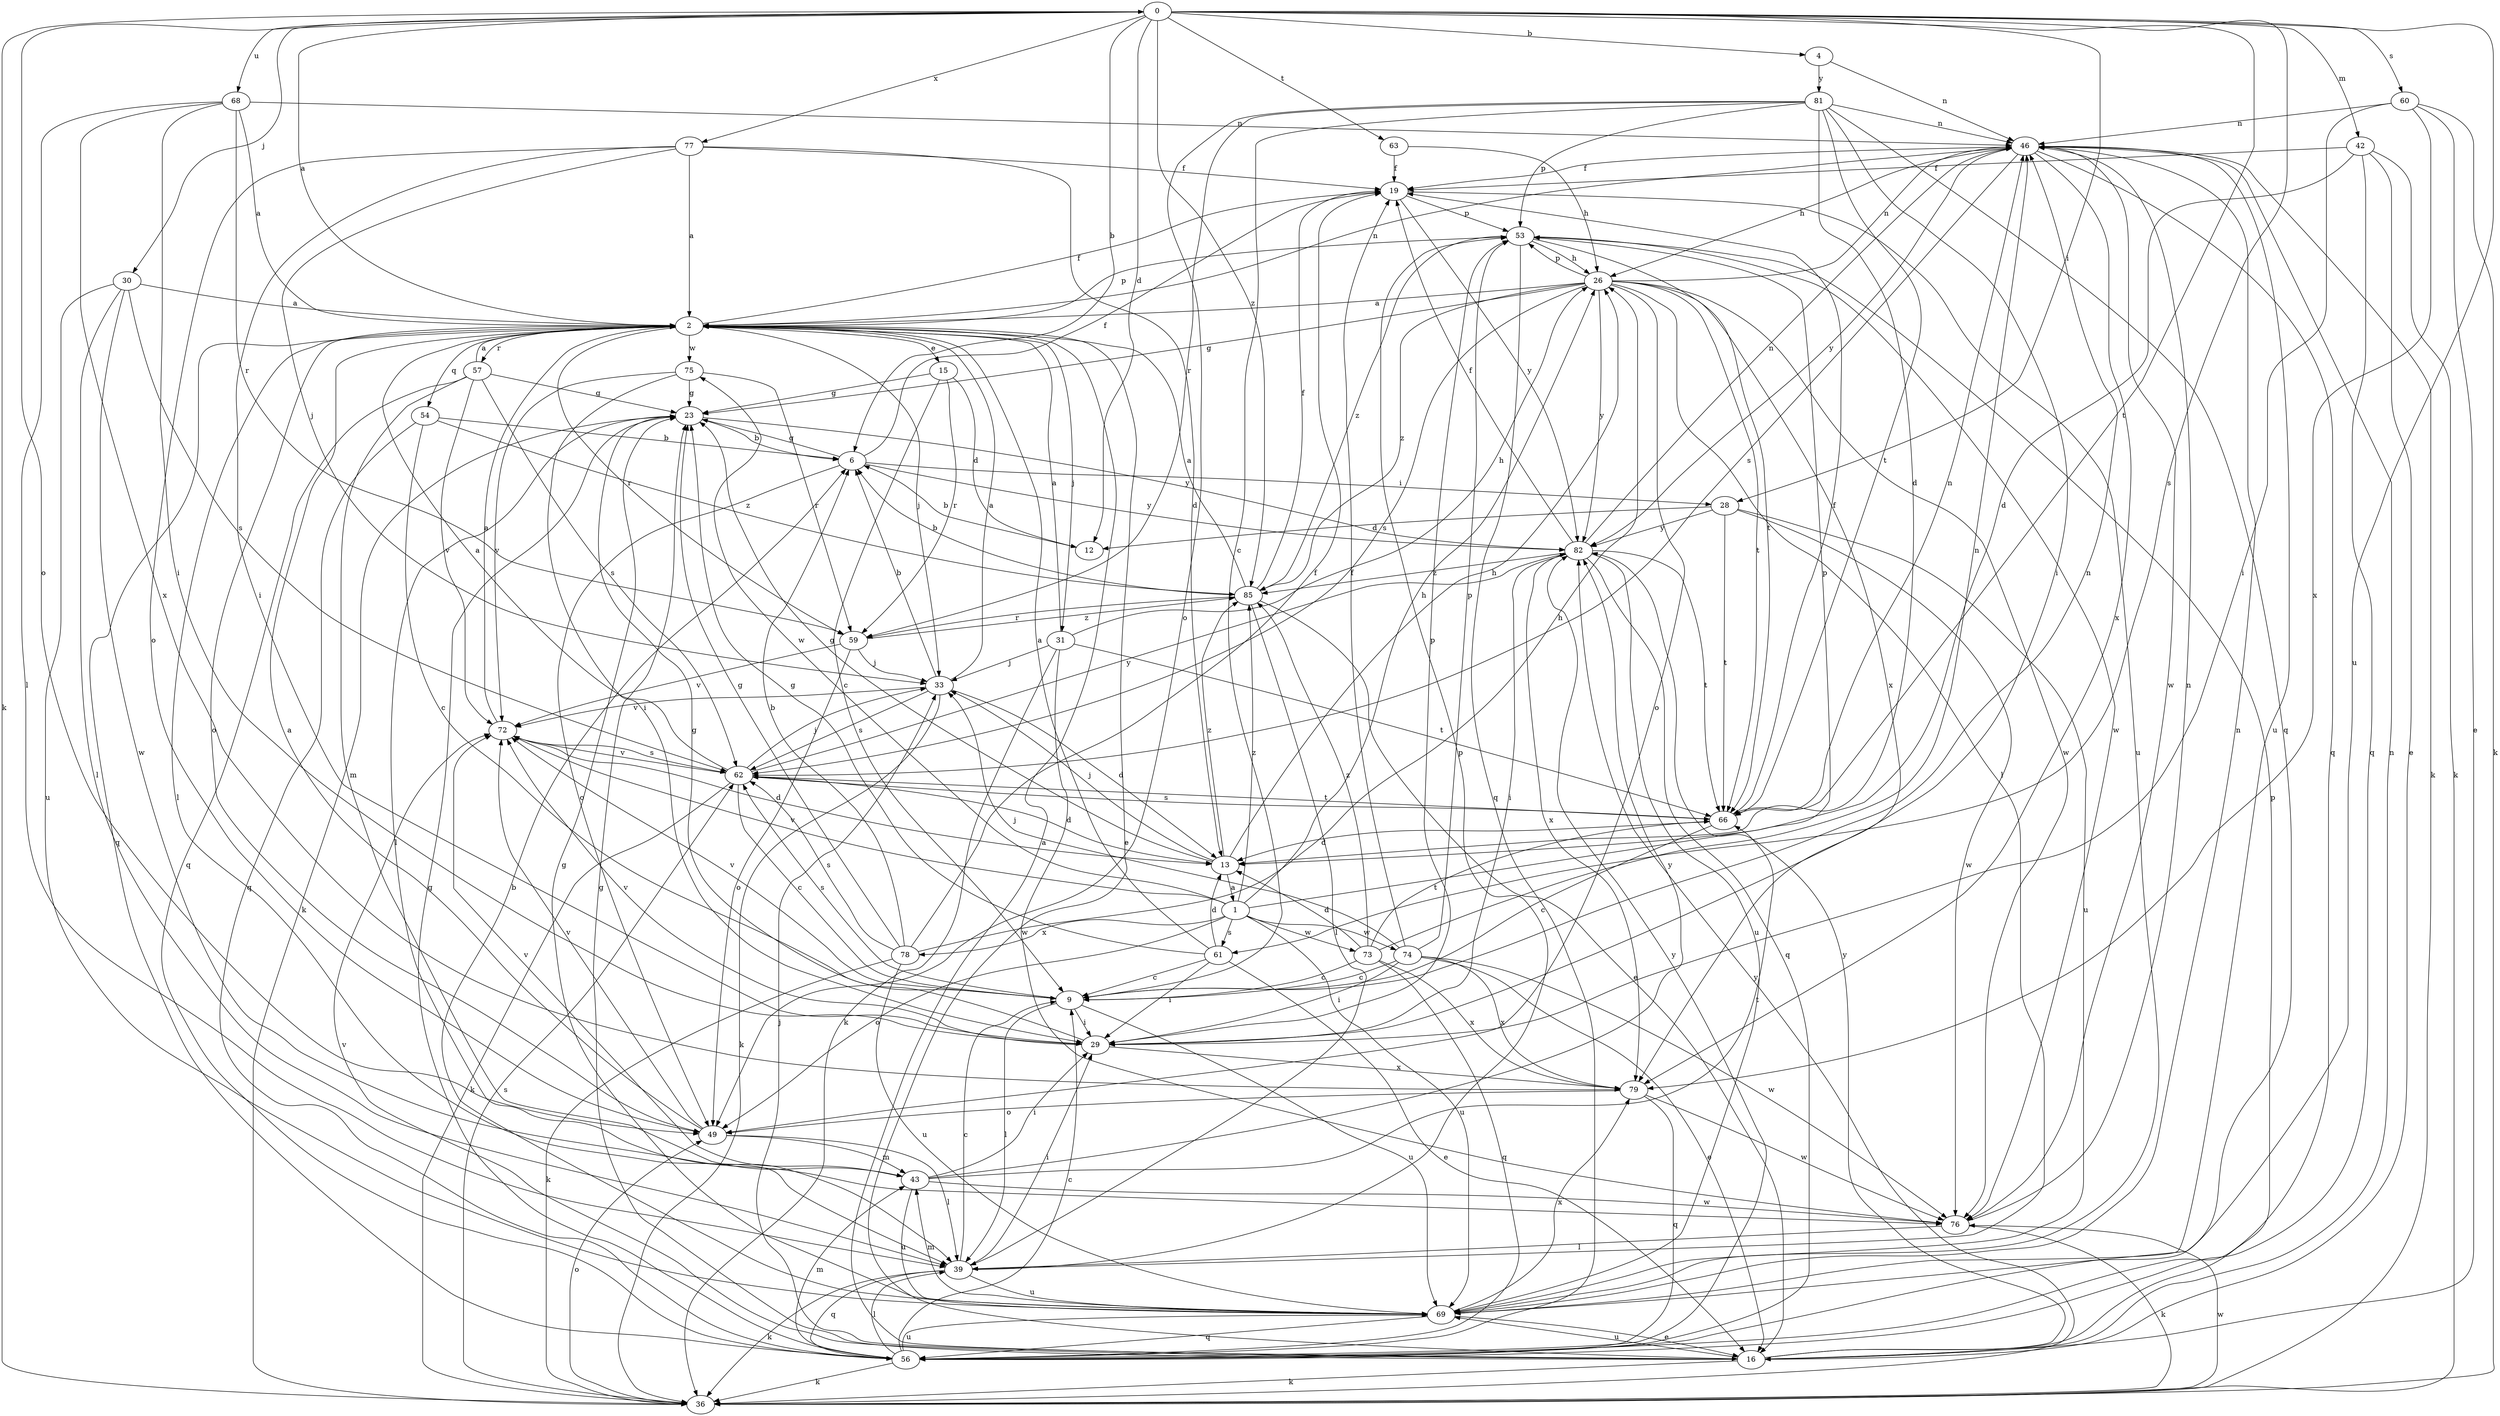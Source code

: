 strict digraph  {
0;
1;
2;
4;
6;
9;
12;
13;
15;
16;
19;
23;
26;
28;
29;
30;
31;
33;
36;
39;
42;
43;
46;
49;
53;
54;
56;
57;
59;
60;
61;
62;
63;
66;
68;
69;
72;
73;
74;
75;
76;
77;
78;
79;
81;
82;
85;
0 -> 4  [label=b];
0 -> 6  [label=b];
0 -> 12  [label=d];
0 -> 28  [label=i];
0 -> 30  [label=j];
0 -> 36  [label=k];
0 -> 42  [label=m];
0 -> 49  [label=o];
0 -> 60  [label=s];
0 -> 61  [label=s];
0 -> 63  [label=t];
0 -> 66  [label=t];
0 -> 68  [label=u];
0 -> 69  [label=u];
0 -> 77  [label=x];
0 -> 85  [label=z];
1 -> 26  [label=h];
1 -> 49  [label=o];
1 -> 53  [label=p];
1 -> 61  [label=s];
1 -> 69  [label=u];
1 -> 72  [label=v];
1 -> 73  [label=w];
1 -> 74  [label=w];
1 -> 75  [label=w];
1 -> 78  [label=x];
1 -> 85  [label=z];
2 -> 0  [label=a];
2 -> 15  [label=e];
2 -> 16  [label=e];
2 -> 19  [label=f];
2 -> 31  [label=j];
2 -> 33  [label=j];
2 -> 39  [label=l];
2 -> 46  [label=n];
2 -> 49  [label=o];
2 -> 53  [label=p];
2 -> 54  [label=q];
2 -> 56  [label=q];
2 -> 57  [label=r];
2 -> 59  [label=r];
2 -> 75  [label=w];
4 -> 46  [label=n];
4 -> 81  [label=y];
6 -> 19  [label=f];
6 -> 23  [label=g];
6 -> 28  [label=i];
6 -> 49  [label=o];
6 -> 82  [label=y];
9 -> 29  [label=i];
9 -> 39  [label=l];
9 -> 46  [label=n];
9 -> 62  [label=s];
9 -> 69  [label=u];
9 -> 72  [label=v];
12 -> 6  [label=b];
13 -> 1  [label=a];
13 -> 23  [label=g];
13 -> 26  [label=h];
13 -> 33  [label=j];
13 -> 85  [label=z];
15 -> 9  [label=c];
15 -> 12  [label=d];
15 -> 23  [label=g];
15 -> 59  [label=r];
16 -> 2  [label=a];
16 -> 23  [label=g];
16 -> 33  [label=j];
16 -> 36  [label=k];
16 -> 46  [label=n];
16 -> 53  [label=p];
16 -> 69  [label=u];
16 -> 72  [label=v];
16 -> 82  [label=y];
19 -> 53  [label=p];
19 -> 69  [label=u];
19 -> 82  [label=y];
23 -> 6  [label=b];
23 -> 36  [label=k];
23 -> 39  [label=l];
23 -> 82  [label=y];
26 -> 2  [label=a];
26 -> 23  [label=g];
26 -> 39  [label=l];
26 -> 46  [label=n];
26 -> 49  [label=o];
26 -> 53  [label=p];
26 -> 62  [label=s];
26 -> 66  [label=t];
26 -> 76  [label=w];
26 -> 79  [label=x];
26 -> 82  [label=y];
26 -> 85  [label=z];
28 -> 12  [label=d];
28 -> 66  [label=t];
28 -> 69  [label=u];
28 -> 76  [label=w];
28 -> 82  [label=y];
29 -> 23  [label=g];
29 -> 53  [label=p];
29 -> 72  [label=v];
29 -> 79  [label=x];
30 -> 2  [label=a];
30 -> 39  [label=l];
30 -> 62  [label=s];
30 -> 69  [label=u];
30 -> 76  [label=w];
31 -> 2  [label=a];
31 -> 26  [label=h];
31 -> 33  [label=j];
31 -> 36  [label=k];
31 -> 66  [label=t];
31 -> 76  [label=w];
33 -> 2  [label=a];
33 -> 6  [label=b];
33 -> 13  [label=d];
33 -> 36  [label=k];
33 -> 62  [label=s];
33 -> 72  [label=v];
36 -> 49  [label=o];
36 -> 62  [label=s];
36 -> 76  [label=w];
36 -> 82  [label=y];
39 -> 9  [label=c];
39 -> 29  [label=i];
39 -> 36  [label=k];
39 -> 53  [label=p];
39 -> 56  [label=q];
39 -> 69  [label=u];
42 -> 13  [label=d];
42 -> 16  [label=e];
42 -> 19  [label=f];
42 -> 36  [label=k];
42 -> 56  [label=q];
43 -> 29  [label=i];
43 -> 66  [label=t];
43 -> 69  [label=u];
43 -> 72  [label=v];
43 -> 76  [label=w];
43 -> 82  [label=y];
46 -> 19  [label=f];
46 -> 26  [label=h];
46 -> 36  [label=k];
46 -> 56  [label=q];
46 -> 62  [label=s];
46 -> 69  [label=u];
46 -> 76  [label=w];
46 -> 79  [label=x];
46 -> 82  [label=y];
49 -> 2  [label=a];
49 -> 39  [label=l];
49 -> 43  [label=m];
49 -> 72  [label=v];
53 -> 26  [label=h];
53 -> 56  [label=q];
53 -> 66  [label=t];
53 -> 76  [label=w];
53 -> 85  [label=z];
54 -> 6  [label=b];
54 -> 9  [label=c];
54 -> 56  [label=q];
54 -> 85  [label=z];
56 -> 9  [label=c];
56 -> 23  [label=g];
56 -> 36  [label=k];
56 -> 39  [label=l];
56 -> 43  [label=m];
56 -> 69  [label=u];
56 -> 82  [label=y];
57 -> 2  [label=a];
57 -> 23  [label=g];
57 -> 43  [label=m];
57 -> 56  [label=q];
57 -> 62  [label=s];
57 -> 72  [label=v];
59 -> 33  [label=j];
59 -> 49  [label=o];
59 -> 72  [label=v];
59 -> 85  [label=z];
60 -> 16  [label=e];
60 -> 29  [label=i];
60 -> 36  [label=k];
60 -> 46  [label=n];
60 -> 79  [label=x];
61 -> 2  [label=a];
61 -> 9  [label=c];
61 -> 13  [label=d];
61 -> 16  [label=e];
61 -> 23  [label=g];
61 -> 29  [label=i];
62 -> 2  [label=a];
62 -> 9  [label=c];
62 -> 13  [label=d];
62 -> 33  [label=j];
62 -> 36  [label=k];
62 -> 66  [label=t];
62 -> 72  [label=v];
62 -> 82  [label=y];
63 -> 19  [label=f];
63 -> 26  [label=h];
66 -> 9  [label=c];
66 -> 13  [label=d];
66 -> 19  [label=f];
66 -> 46  [label=n];
66 -> 62  [label=s];
68 -> 2  [label=a];
68 -> 29  [label=i];
68 -> 39  [label=l];
68 -> 46  [label=n];
68 -> 59  [label=r];
68 -> 79  [label=x];
69 -> 6  [label=b];
69 -> 16  [label=e];
69 -> 23  [label=g];
69 -> 43  [label=m];
69 -> 46  [label=n];
69 -> 56  [label=q];
69 -> 79  [label=x];
72 -> 2  [label=a];
72 -> 13  [label=d];
72 -> 62  [label=s];
73 -> 9  [label=c];
73 -> 13  [label=d];
73 -> 46  [label=n];
73 -> 56  [label=q];
73 -> 66  [label=t];
73 -> 79  [label=x];
73 -> 85  [label=z];
74 -> 9  [label=c];
74 -> 16  [label=e];
74 -> 19  [label=f];
74 -> 29  [label=i];
74 -> 33  [label=j];
74 -> 53  [label=p];
74 -> 76  [label=w];
74 -> 79  [label=x];
75 -> 23  [label=g];
75 -> 29  [label=i];
75 -> 59  [label=r];
75 -> 72  [label=v];
76 -> 36  [label=k];
76 -> 39  [label=l];
76 -> 46  [label=n];
77 -> 2  [label=a];
77 -> 13  [label=d];
77 -> 19  [label=f];
77 -> 29  [label=i];
77 -> 33  [label=j];
77 -> 49  [label=o];
78 -> 6  [label=b];
78 -> 19  [label=f];
78 -> 23  [label=g];
78 -> 26  [label=h];
78 -> 36  [label=k];
78 -> 62  [label=s];
78 -> 69  [label=u];
79 -> 49  [label=o];
79 -> 56  [label=q];
79 -> 76  [label=w];
81 -> 9  [label=c];
81 -> 13  [label=d];
81 -> 29  [label=i];
81 -> 46  [label=n];
81 -> 49  [label=o];
81 -> 53  [label=p];
81 -> 56  [label=q];
81 -> 59  [label=r];
81 -> 66  [label=t];
82 -> 19  [label=f];
82 -> 29  [label=i];
82 -> 46  [label=n];
82 -> 56  [label=q];
82 -> 66  [label=t];
82 -> 69  [label=u];
82 -> 79  [label=x];
82 -> 85  [label=z];
85 -> 2  [label=a];
85 -> 6  [label=b];
85 -> 16  [label=e];
85 -> 19  [label=f];
85 -> 39  [label=l];
85 -> 59  [label=r];
}
